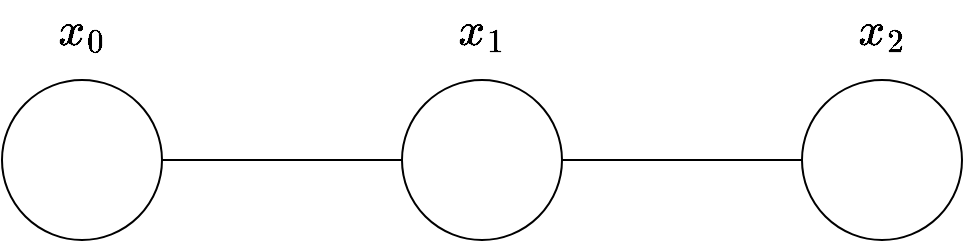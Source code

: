 <mxfile version="22.1.2" type="device">
  <diagram name="Page-1" id="6dSdIeVlCUT___-pC-Qy">
    <mxGraphModel dx="814" dy="511" grid="1" gridSize="10" guides="1" tooltips="1" connect="1" arrows="1" fold="1" page="1" pageScale="1" pageWidth="827" pageHeight="1169" math="1" shadow="0">
      <root>
        <mxCell id="0" />
        <mxCell id="1" parent="0" />
        <mxCell id="21J6TmQOTmgS-qnAzhjr-5" style="edgeStyle=orthogonalEdgeStyle;rounded=0;orthogonalLoop=1;jettySize=auto;html=1;exitX=1;exitY=0.5;exitDx=0;exitDy=0;entryX=0;entryY=0.5;entryDx=0;entryDy=0;endArrow=none;endFill=0;" edge="1" parent="1" source="21J6TmQOTmgS-qnAzhjr-1" target="21J6TmQOTmgS-qnAzhjr-3">
          <mxGeometry relative="1" as="geometry" />
        </mxCell>
        <mxCell id="21J6TmQOTmgS-qnAzhjr-1" value="" style="ellipse;whiteSpace=wrap;html=1;aspect=fixed;" vertex="1" parent="1">
          <mxGeometry x="120" y="120" width="80" height="80" as="geometry" />
        </mxCell>
        <mxCell id="21J6TmQOTmgS-qnAzhjr-2" value="&lt;font style=&quot;font-size: 20px;&quot;&gt;$$x_0$$&lt;/font&gt;" style="text;html=1;strokeColor=none;fillColor=none;align=center;verticalAlign=middle;whiteSpace=wrap;rounded=0;" vertex="1" parent="1">
          <mxGeometry x="130" y="80" width="60" height="30" as="geometry" />
        </mxCell>
        <mxCell id="21J6TmQOTmgS-qnAzhjr-3" value="" style="ellipse;whiteSpace=wrap;html=1;aspect=fixed;" vertex="1" parent="1">
          <mxGeometry x="320" y="120" width="80" height="80" as="geometry" />
        </mxCell>
        <mxCell id="21J6TmQOTmgS-qnAzhjr-4" value="" style="ellipse;whiteSpace=wrap;html=1;aspect=fixed;" vertex="1" parent="1">
          <mxGeometry x="520" y="120" width="80" height="80" as="geometry" />
        </mxCell>
        <mxCell id="21J6TmQOTmgS-qnAzhjr-6" style="edgeStyle=orthogonalEdgeStyle;rounded=0;orthogonalLoop=1;jettySize=auto;html=1;exitX=1;exitY=0.5;exitDx=0;exitDy=0;endArrow=none;endFill=0;entryX=0;entryY=0.5;entryDx=0;entryDy=0;" edge="1" parent="1" source="21J6TmQOTmgS-qnAzhjr-3" target="21J6TmQOTmgS-qnAzhjr-4">
          <mxGeometry relative="1" as="geometry">
            <mxPoint x="480" y="290" as="sourcePoint" />
            <mxPoint x="490" y="210" as="targetPoint" />
          </mxGeometry>
        </mxCell>
        <mxCell id="21J6TmQOTmgS-qnAzhjr-7" value="&lt;font style=&quot;font-size: 20px;&quot;&gt;$$x_1$$&lt;/font&gt;" style="text;html=1;strokeColor=none;fillColor=none;align=center;verticalAlign=middle;whiteSpace=wrap;rounded=0;" vertex="1" parent="1">
          <mxGeometry x="330" y="80" width="60" height="30" as="geometry" />
        </mxCell>
        <mxCell id="21J6TmQOTmgS-qnAzhjr-8" value="&lt;font style=&quot;font-size: 20px;&quot;&gt;$$x_2$$&lt;/font&gt;" style="text;html=1;strokeColor=none;fillColor=none;align=center;verticalAlign=middle;whiteSpace=wrap;rounded=0;" vertex="1" parent="1">
          <mxGeometry x="530" y="80" width="60" height="30" as="geometry" />
        </mxCell>
      </root>
    </mxGraphModel>
  </diagram>
</mxfile>
